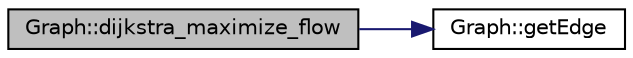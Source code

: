 digraph "Graph::dijkstra_maximize_flow"
{
 // LATEX_PDF_SIZE
  edge [fontname="Helvetica",fontsize="10",labelfontname="Helvetica",labelfontsize="10"];
  node [fontname="Helvetica",fontsize="10",shape=record];
  rankdir="LR";
  Node1 [label="Graph::dijkstra_maximize_flow",height=0.2,width=0.4,color="black", fillcolor="grey75", style="filled", fontcolor="black",tooltip=" "];
  Node1 -> Node2 [color="midnightblue",fontsize="10",style="solid",fontname="Helvetica"];
  Node2 [label="Graph::getEdge",height=0.2,width=0.4,color="black", fillcolor="white", style="filled",URL="$class_graph.html#a58ea2e89f55d9fe8eed66efbc4b35516",tooltip=" "];
}
